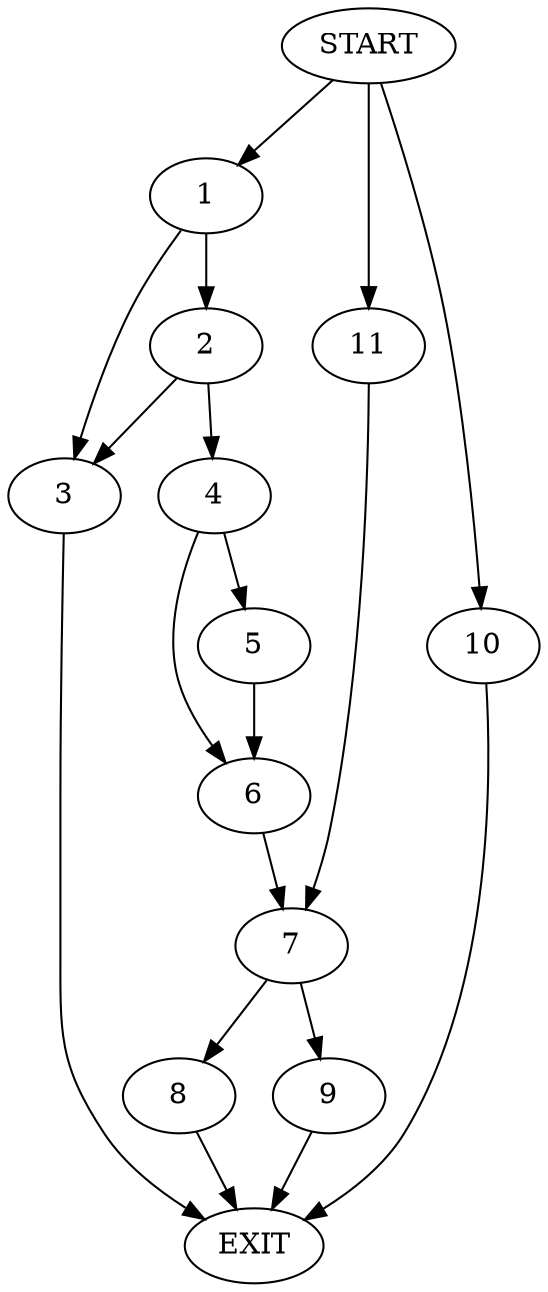 digraph {
0 [label="START"]
12 [label="EXIT"]
0 -> 1
1 -> 2
1 -> 3
2 -> 4
2 -> 3
3 -> 12
4 -> 5
4 -> 6
5 -> 6
6 -> 7
7 -> 8
7 -> 9
8 -> 12
0 -> 10
10 -> 12
0 -> 11
11 -> 7
9 -> 12
}
